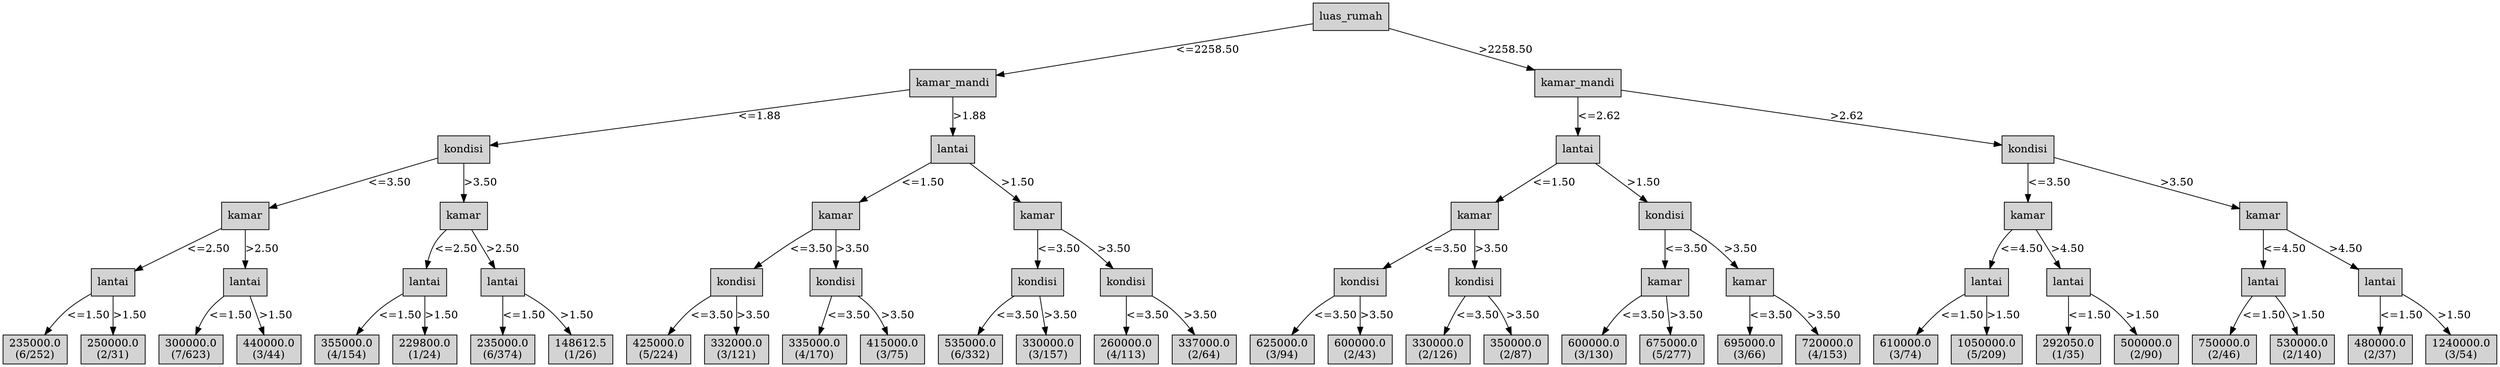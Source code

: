 digraph ID3_Tree {
"0" [shape=box, style=filled, label="luas_rumah
", weight=1]
"1" [shape=box, style=filled, label="kamar_mandi
", weight=2]
0 -> 1 [ label = "<=2258.50"];
"2" [shape=box, style=filled, label="kondisi
", weight=3]
1 -> 2 [ label = "<=1.88"];
"3" [shape=box, style=filled, label="kamar
", weight=4]
2 -> 3 [ label = "<=3.50"];
"4" [shape=box, style=filled, label="lantai
", weight=5]
3 -> 4 [ label = "<=2.50"];
"5" [shape=box, style=filled, label="235000.0
(6/252)
", weight=6]
4 -> 5 [ label = "<=1.50"];
"6" [shape=box, style=filled, label="250000.0
(2/31)
", weight=6]
4 -> 6 [ label = ">1.50"];
"7" [shape=box, style=filled, label="lantai
", weight=5]
3 -> 7 [ label = ">2.50"];
"8" [shape=box, style=filled, label="300000.0
(7/623)
", weight=6]
7 -> 8 [ label = "<=1.50"];
"9" [shape=box, style=filled, label="440000.0
(3/44)
", weight=6]
7 -> 9 [ label = ">1.50"];
"10" [shape=box, style=filled, label="kamar
", weight=4]
2 -> 10 [ label = ">3.50"];
"11" [shape=box, style=filled, label="lantai
", weight=5]
10 -> 11 [ label = "<=2.50"];
"12" [shape=box, style=filled, label="355000.0
(4/154)
", weight=6]
11 -> 12 [ label = "<=1.50"];
"13" [shape=box, style=filled, label="229800.0
(1/24)
", weight=6]
11 -> 13 [ label = ">1.50"];
"14" [shape=box, style=filled, label="lantai
", weight=5]
10 -> 14 [ label = ">2.50"];
"15" [shape=box, style=filled, label="235000.0
(6/374)
", weight=6]
14 -> 15 [ label = "<=1.50"];
"16" [shape=box, style=filled, label="148612.5
(1/26)
", weight=6]
14 -> 16 [ label = ">1.50"];
"17" [shape=box, style=filled, label="lantai
", weight=3]
1 -> 17 [ label = ">1.88"];
"18" [shape=box, style=filled, label="kamar
", weight=4]
17 -> 18 [ label = "<=1.50"];
"19" [shape=box, style=filled, label="kondisi
", weight=5]
18 -> 19 [ label = "<=3.50"];
"20" [shape=box, style=filled, label="425000.0
(5/224)
", weight=6]
19 -> 20 [ label = "<=3.50"];
"21" [shape=box, style=filled, label="332000.0
(3/121)
", weight=6]
19 -> 21 [ label = ">3.50"];
"22" [shape=box, style=filled, label="kondisi
", weight=5]
18 -> 22 [ label = ">3.50"];
"23" [shape=box, style=filled, label="335000.0
(4/170)
", weight=6]
22 -> 23 [ label = "<=3.50"];
"24" [shape=box, style=filled, label="415000.0
(3/75)
", weight=6]
22 -> 24 [ label = ">3.50"];
"25" [shape=box, style=filled, label="kamar
", weight=4]
17 -> 25 [ label = ">1.50"];
"26" [shape=box, style=filled, label="kondisi
", weight=5]
25 -> 26 [ label = "<=3.50"];
"27" [shape=box, style=filled, label="535000.0
(6/332)
", weight=6]
26 -> 27 [ label = "<=3.50"];
"28" [shape=box, style=filled, label="330000.0
(3/157)
", weight=6]
26 -> 28 [ label = ">3.50"];
"29" [shape=box, style=filled, label="kondisi
", weight=5]
25 -> 29 [ label = ">3.50"];
"30" [shape=box, style=filled, label="260000.0
(4/113)
", weight=6]
29 -> 30 [ label = "<=3.50"];
"31" [shape=box, style=filled, label="337000.0
(2/64)
", weight=6]
29 -> 31 [ label = ">3.50"];
"32" [shape=box, style=filled, label="kamar_mandi
", weight=2]
0 -> 32 [ label = ">2258.50"];
"33" [shape=box, style=filled, label="lantai
", weight=3]
32 -> 33 [ label = "<=2.62"];
"34" [shape=box, style=filled, label="kamar
", weight=4]
33 -> 34 [ label = "<=1.50"];
"35" [shape=box, style=filled, label="kondisi
", weight=5]
34 -> 35 [ label = "<=3.50"];
"36" [shape=box, style=filled, label="625000.0
(3/94)
", weight=6]
35 -> 36 [ label = "<=3.50"];
"37" [shape=box, style=filled, label="600000.0
(2/43)
", weight=6]
35 -> 37 [ label = ">3.50"];
"38" [shape=box, style=filled, label="kondisi
", weight=5]
34 -> 38 [ label = ">3.50"];
"39" [shape=box, style=filled, label="330000.0
(2/126)
", weight=6]
38 -> 39 [ label = "<=3.50"];
"40" [shape=box, style=filled, label="350000.0
(2/87)
", weight=6]
38 -> 40 [ label = ">3.50"];
"41" [shape=box, style=filled, label="kondisi
", weight=4]
33 -> 41 [ label = ">1.50"];
"42" [shape=box, style=filled, label="kamar
", weight=5]
41 -> 42 [ label = "<=3.50"];
"43" [shape=box, style=filled, label="600000.0
(3/130)
", weight=6]
42 -> 43 [ label = "<=3.50"];
"44" [shape=box, style=filled, label="675000.0
(5/277)
", weight=6]
42 -> 44 [ label = ">3.50"];
"45" [shape=box, style=filled, label="kamar
", weight=5]
41 -> 45 [ label = ">3.50"];
"46" [shape=box, style=filled, label="695000.0
(3/66)
", weight=6]
45 -> 46 [ label = "<=3.50"];
"47" [shape=box, style=filled, label="720000.0
(4/153)
", weight=6]
45 -> 47 [ label = ">3.50"];
"48" [shape=box, style=filled, label="kondisi
", weight=3]
32 -> 48 [ label = ">2.62"];
"49" [shape=box, style=filled, label="kamar
", weight=4]
48 -> 49 [ label = "<=3.50"];
"50" [shape=box, style=filled, label="lantai
", weight=5]
49 -> 50 [ label = "<=4.50"];
"51" [shape=box, style=filled, label="610000.0
(3/74)
", weight=6]
50 -> 51 [ label = "<=1.50"];
"52" [shape=box, style=filled, label="1050000.0
(5/209)
", weight=6]
50 -> 52 [ label = ">1.50"];
"53" [shape=box, style=filled, label="lantai
", weight=5]
49 -> 53 [ label = ">4.50"];
"54" [shape=box, style=filled, label="292050.0
(1/35)
", weight=6]
53 -> 54 [ label = "<=1.50"];
"55" [shape=box, style=filled, label="500000.0
(2/90)
", weight=6]
53 -> 55 [ label = ">1.50"];
"56" [shape=box, style=filled, label="kamar
", weight=4]
48 -> 56 [ label = ">3.50"];
"57" [shape=box, style=filled, label="lantai
", weight=5]
56 -> 57 [ label = "<=4.50"];
"58" [shape=box, style=filled, label="750000.0
(2/46)
", weight=6]
57 -> 58 [ label = "<=1.50"];
"59" [shape=box, style=filled, label="530000.0
(2/140)
", weight=6]
57 -> 59 [ label = ">1.50"];
"60" [shape=box, style=filled, label="lantai
", weight=5]
56 -> 60 [ label = ">4.50"];
"61" [shape=box, style=filled, label="480000.0
(2/37)
", weight=6]
60 -> 61 [ label = "<=1.50"];
"62" [shape=box, style=filled, label="1240000.0
(3/54)
", weight=6]
60 -> 62 [ label = ">1.50"];
{rank=same; 0;};
{rank=same; 1;32;};
{rank=same; 2;17;33;48;};
{rank=same; 3;10;18;25;34;41;49;56;};
{rank=same; 4;7;11;14;19;22;26;29;35;38;42;45;50;53;57;60;};
{rank=same; 5;6;8;9;12;13;15;16;20;21;23;24;27;28;30;31;36;37;39;40;43;44;46;47;51;52;54;55;58;59;61;62;};
}